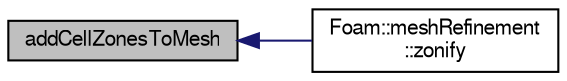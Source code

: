 digraph "addCellZonesToMesh"
{
  bgcolor="transparent";
  edge [fontname="FreeSans",fontsize="10",labelfontname="FreeSans",labelfontsize="10"];
  node [fontname="FreeSans",fontsize="10",shape=record];
  rankdir="LR";
  Node1 [label="addCellZonesToMesh",height=0.2,width=0.4,color="black", fillcolor="grey75", style="filled" fontcolor="black"];
  Node1 -> Node2 [dir="back",color="midnightblue",fontsize="10",style="solid",fontname="FreeSans"];
  Node2 [label="Foam::meshRefinement\l::zonify",height=0.2,width=0.4,color="black",URL="$a01428.html#a90cf965dfe02eb20f11a4a8c6035747f",tooltip="Put faces/cells into zones according to surface specification. "];
}

